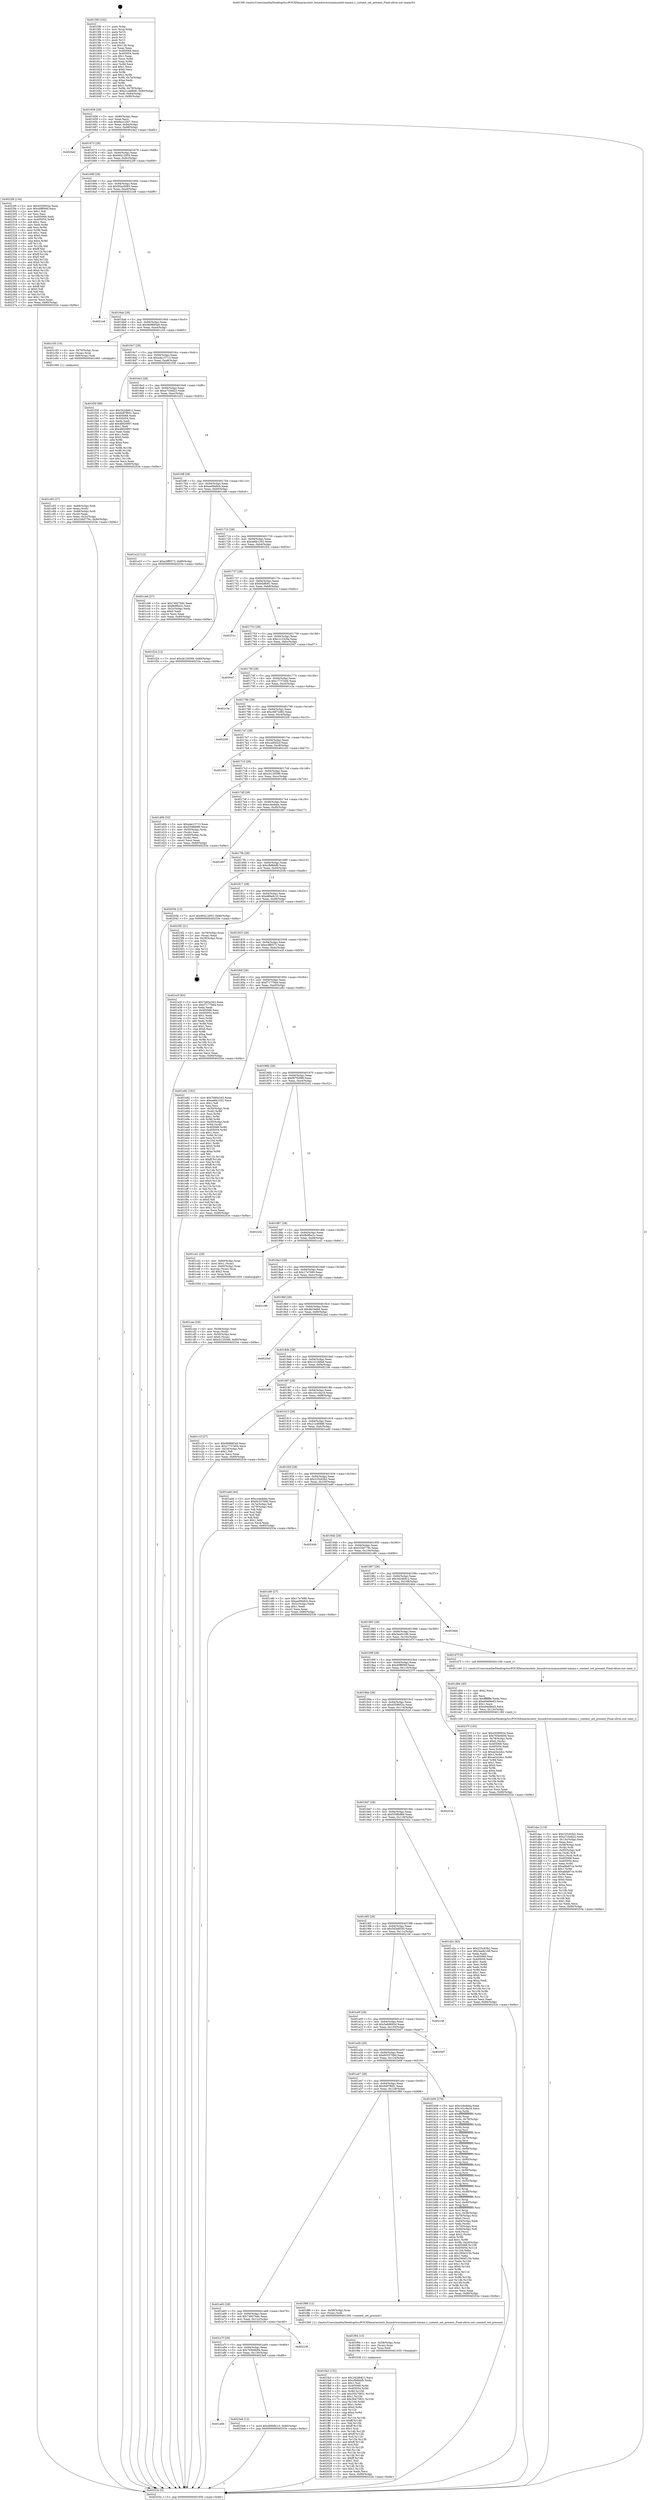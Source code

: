 digraph "0x4015f0" {
  label = "0x4015f0 (/mnt/c/Users/mathe/Desktop/tcc/POCII/binaries/extr_linuxdriversiommuintel-iommu.c_context_set_present_Final-ollvm.out::main(0))"
  labelloc = "t"
  node[shape=record]

  Entry [label="",width=0.3,height=0.3,shape=circle,fillcolor=black,style=filled]
  "0x401656" [label="{
     0x401656 [29]\l
     | [instrs]\l
     &nbsp;&nbsp;0x401656 \<+3\>: mov -0x80(%rbp),%eax\l
     &nbsp;&nbsp;0x401659 \<+2\>: mov %eax,%ecx\l
     &nbsp;&nbsp;0x40165b \<+6\>: sub $0x8ecc3307,%ecx\l
     &nbsp;&nbsp;0x401661 \<+6\>: mov %eax,-0x94(%rbp)\l
     &nbsp;&nbsp;0x401667 \<+6\>: mov %ecx,-0x98(%rbp)\l
     &nbsp;&nbsp;0x40166d \<+6\>: je 00000000004024e2 \<main+0xef2\>\l
  }"]
  "0x4024e2" [label="{
     0x4024e2\l
  }", style=dashed]
  "0x401673" [label="{
     0x401673 [28]\l
     | [instrs]\l
     &nbsp;&nbsp;0x401673 \<+5\>: jmp 0000000000401678 \<main+0x88\>\l
     &nbsp;&nbsp;0x401678 \<+6\>: mov -0x94(%rbp),%eax\l
     &nbsp;&nbsp;0x40167e \<+5\>: sub $0x90412855,%eax\l
     &nbsp;&nbsp;0x401683 \<+6\>: mov %eax,-0x9c(%rbp)\l
     &nbsp;&nbsp;0x401689 \<+6\>: je 00000000004022f9 \<main+0xd09\>\l
  }"]
  Exit [label="",width=0.3,height=0.3,shape=circle,fillcolor=black,style=filled,peripheries=2]
  "0x4022f9" [label="{
     0x4022f9 [134]\l
     | [instrs]\l
     &nbsp;&nbsp;0x4022f9 \<+5\>: mov $0x4559952e,%eax\l
     &nbsp;&nbsp;0x4022fe \<+5\>: mov $0x40ff006f,%ecx\l
     &nbsp;&nbsp;0x402303 \<+2\>: mov $0x1,%dl\l
     &nbsp;&nbsp;0x402305 \<+2\>: xor %esi,%esi\l
     &nbsp;&nbsp;0x402307 \<+7\>: mov 0x405068,%edi\l
     &nbsp;&nbsp;0x40230e \<+8\>: mov 0x405054,%r8d\l
     &nbsp;&nbsp;0x402316 \<+3\>: sub $0x1,%esi\l
     &nbsp;&nbsp;0x402319 \<+3\>: mov %edi,%r9d\l
     &nbsp;&nbsp;0x40231c \<+3\>: add %esi,%r9d\l
     &nbsp;&nbsp;0x40231f \<+4\>: imul %r9d,%edi\l
     &nbsp;&nbsp;0x402323 \<+3\>: and $0x1,%edi\l
     &nbsp;&nbsp;0x402326 \<+3\>: cmp $0x0,%edi\l
     &nbsp;&nbsp;0x402329 \<+4\>: sete %r10b\l
     &nbsp;&nbsp;0x40232d \<+4\>: cmp $0xa,%r8d\l
     &nbsp;&nbsp;0x402331 \<+4\>: setl %r11b\l
     &nbsp;&nbsp;0x402335 \<+3\>: mov %r10b,%bl\l
     &nbsp;&nbsp;0x402338 \<+3\>: xor $0xff,%bl\l
     &nbsp;&nbsp;0x40233b \<+3\>: mov %r11b,%r14b\l
     &nbsp;&nbsp;0x40233e \<+4\>: xor $0xff,%r14b\l
     &nbsp;&nbsp;0x402342 \<+3\>: xor $0x0,%dl\l
     &nbsp;&nbsp;0x402345 \<+3\>: mov %bl,%r15b\l
     &nbsp;&nbsp;0x402348 \<+4\>: and $0x0,%r15b\l
     &nbsp;&nbsp;0x40234c \<+3\>: and %dl,%r10b\l
     &nbsp;&nbsp;0x40234f \<+3\>: mov %r14b,%r12b\l
     &nbsp;&nbsp;0x402352 \<+4\>: and $0x0,%r12b\l
     &nbsp;&nbsp;0x402356 \<+3\>: and %dl,%r11b\l
     &nbsp;&nbsp;0x402359 \<+3\>: or %r10b,%r15b\l
     &nbsp;&nbsp;0x40235c \<+3\>: or %r11b,%r12b\l
     &nbsp;&nbsp;0x40235f \<+3\>: xor %r12b,%r15b\l
     &nbsp;&nbsp;0x402362 \<+3\>: or %r14b,%bl\l
     &nbsp;&nbsp;0x402365 \<+3\>: xor $0xff,%bl\l
     &nbsp;&nbsp;0x402368 \<+3\>: or $0x0,%dl\l
     &nbsp;&nbsp;0x40236b \<+2\>: and %dl,%bl\l
     &nbsp;&nbsp;0x40236d \<+3\>: or %bl,%r15b\l
     &nbsp;&nbsp;0x402370 \<+4\>: test $0x1,%r15b\l
     &nbsp;&nbsp;0x402374 \<+3\>: cmovne %ecx,%eax\l
     &nbsp;&nbsp;0x402377 \<+3\>: mov %eax,-0x80(%rbp)\l
     &nbsp;&nbsp;0x40237a \<+5\>: jmp 000000000040253e \<main+0xf4e\>\l
  }"]
  "0x40168f" [label="{
     0x40168f [28]\l
     | [instrs]\l
     &nbsp;&nbsp;0x40168f \<+5\>: jmp 0000000000401694 \<main+0xa4\>\l
     &nbsp;&nbsp;0x401694 \<+6\>: mov -0x94(%rbp),%eax\l
     &nbsp;&nbsp;0x40169a \<+5\>: sub $0x95ac0693,%eax\l
     &nbsp;&nbsp;0x40169f \<+6\>: mov %eax,-0xa0(%rbp)\l
     &nbsp;&nbsp;0x4016a5 \<+6\>: je 00000000004021e8 \<main+0xbf8\>\l
  }"]
  "0x401a9b" [label="{
     0x401a9b\l
  }", style=dashed]
  "0x4021e8" [label="{
     0x4021e8\l
  }", style=dashed]
  "0x4016ab" [label="{
     0x4016ab [28]\l
     | [instrs]\l
     &nbsp;&nbsp;0x4016ab \<+5\>: jmp 00000000004016b0 \<main+0xc0\>\l
     &nbsp;&nbsp;0x4016b0 \<+6\>: mov -0x94(%rbp),%eax\l
     &nbsp;&nbsp;0x4016b6 \<+5\>: sub $0x9b9885a9,%eax\l
     &nbsp;&nbsp;0x4016bb \<+6\>: mov %eax,-0xa4(%rbp)\l
     &nbsp;&nbsp;0x4016c1 \<+6\>: je 0000000000401c55 \<main+0x665\>\l
  }"]
  "0x4023e6" [label="{
     0x4023e6 [12]\l
     | [instrs]\l
     &nbsp;&nbsp;0x4023e6 \<+7\>: movl $0xd89e8c10,-0x80(%rbp)\l
     &nbsp;&nbsp;0x4023ed \<+5\>: jmp 000000000040253e \<main+0xf4e\>\l
  }"]
  "0x401c55" [label="{
     0x401c55 [16]\l
     | [instrs]\l
     &nbsp;&nbsp;0x401c55 \<+4\>: mov -0x70(%rbp),%rax\l
     &nbsp;&nbsp;0x401c59 \<+3\>: mov (%rax),%rax\l
     &nbsp;&nbsp;0x401c5c \<+4\>: mov 0x8(%rax),%rdi\l
     &nbsp;&nbsp;0x401c60 \<+5\>: call 0000000000401060 \<atoi@plt\>\l
     | [calls]\l
     &nbsp;&nbsp;0x401060 \{1\} (unknown)\l
  }"]
  "0x4016c7" [label="{
     0x4016c7 [28]\l
     | [instrs]\l
     &nbsp;&nbsp;0x4016c7 \<+5\>: jmp 00000000004016cc \<main+0xdc\>\l
     &nbsp;&nbsp;0x4016cc \<+6\>: mov -0x94(%rbp),%eax\l
     &nbsp;&nbsp;0x4016d2 \<+5\>: sub $0xa4e15713,%eax\l
     &nbsp;&nbsp;0x4016d7 \<+6\>: mov %eax,-0xa8(%rbp)\l
     &nbsp;&nbsp;0x4016dd \<+6\>: je 0000000000401f30 \<main+0x940\>\l
  }"]
  "0x401a7f" [label="{
     0x401a7f [28]\l
     | [instrs]\l
     &nbsp;&nbsp;0x401a7f \<+5\>: jmp 0000000000401a84 \<main+0x494\>\l
     &nbsp;&nbsp;0x401a84 \<+6\>: mov -0x94(%rbp),%eax\l
     &nbsp;&nbsp;0x401a8a \<+5\>: sub $0x765b0b94,%eax\l
     &nbsp;&nbsp;0x401a8f \<+6\>: mov %eax,-0x130(%rbp)\l
     &nbsp;&nbsp;0x401a95 \<+6\>: je 00000000004023e6 \<main+0xdf6\>\l
  }"]
  "0x401f30" [label="{
     0x401f30 [88]\l
     | [instrs]\l
     &nbsp;&nbsp;0x401f30 \<+5\>: mov $0x342db812,%eax\l
     &nbsp;&nbsp;0x401f35 \<+5\>: mov $0x6df7f691,%ecx\l
     &nbsp;&nbsp;0x401f3a \<+7\>: mov 0x405068,%edx\l
     &nbsp;&nbsp;0x401f41 \<+7\>: mov 0x405054,%esi\l
     &nbsp;&nbsp;0x401f48 \<+2\>: mov %edx,%edi\l
     &nbsp;&nbsp;0x401f4a \<+6\>: add $0x48f29997,%edi\l
     &nbsp;&nbsp;0x401f50 \<+3\>: sub $0x1,%edi\l
     &nbsp;&nbsp;0x401f53 \<+6\>: sub $0x48f29997,%edi\l
     &nbsp;&nbsp;0x401f59 \<+3\>: imul %edi,%edx\l
     &nbsp;&nbsp;0x401f5c \<+3\>: and $0x1,%edx\l
     &nbsp;&nbsp;0x401f5f \<+3\>: cmp $0x0,%edx\l
     &nbsp;&nbsp;0x401f62 \<+4\>: sete %r8b\l
     &nbsp;&nbsp;0x401f66 \<+3\>: cmp $0xa,%esi\l
     &nbsp;&nbsp;0x401f69 \<+4\>: setl %r9b\l
     &nbsp;&nbsp;0x401f6d \<+3\>: mov %r8b,%r10b\l
     &nbsp;&nbsp;0x401f70 \<+3\>: and %r9b,%r10b\l
     &nbsp;&nbsp;0x401f73 \<+3\>: xor %r9b,%r8b\l
     &nbsp;&nbsp;0x401f76 \<+3\>: or %r8b,%r10b\l
     &nbsp;&nbsp;0x401f79 \<+4\>: test $0x1,%r10b\l
     &nbsp;&nbsp;0x401f7d \<+3\>: cmovne %ecx,%eax\l
     &nbsp;&nbsp;0x401f80 \<+3\>: mov %eax,-0x80(%rbp)\l
     &nbsp;&nbsp;0x401f83 \<+5\>: jmp 000000000040253e \<main+0xf4e\>\l
  }"]
  "0x4016e3" [label="{
     0x4016e3 [28]\l
     | [instrs]\l
     &nbsp;&nbsp;0x4016e3 \<+5\>: jmp 00000000004016e8 \<main+0xf8\>\l
     &nbsp;&nbsp;0x4016e8 \<+6\>: mov -0x94(%rbp),%eax\l
     &nbsp;&nbsp;0x4016ee \<+5\>: sub $0xa7c5e822,%eax\l
     &nbsp;&nbsp;0x4016f3 \<+6\>: mov %eax,-0xac(%rbp)\l
     &nbsp;&nbsp;0x4016f9 \<+6\>: je 0000000000401e23 \<main+0x833\>\l
  }"]
  "0x402236" [label="{
     0x402236\l
  }", style=dashed]
  "0x401e23" [label="{
     0x401e23 [12]\l
     | [instrs]\l
     &nbsp;&nbsp;0x401e23 \<+7\>: movl $0xe3ff0573,-0x80(%rbp)\l
     &nbsp;&nbsp;0x401e2a \<+5\>: jmp 000000000040253e \<main+0xf4e\>\l
  }"]
  "0x4016ff" [label="{
     0x4016ff [28]\l
     | [instrs]\l
     &nbsp;&nbsp;0x4016ff \<+5\>: jmp 0000000000401704 \<main+0x114\>\l
     &nbsp;&nbsp;0x401704 \<+6\>: mov -0x94(%rbp),%eax\l
     &nbsp;&nbsp;0x40170a \<+5\>: sub $0xae09e8cb,%eax\l
     &nbsp;&nbsp;0x40170f \<+6\>: mov %eax,-0xb0(%rbp)\l
     &nbsp;&nbsp;0x401715 \<+6\>: je 0000000000401cb6 \<main+0x6c6\>\l
  }"]
  "0x401fa3" [label="{
     0x401fa3 [152]\l
     | [instrs]\l
     &nbsp;&nbsp;0x401fa3 \<+5\>: mov $0x342db812,%ecx\l
     &nbsp;&nbsp;0x401fa8 \<+5\>: mov $0xcfb8bbfb,%edx\l
     &nbsp;&nbsp;0x401fad \<+3\>: mov $0x1,%sil\l
     &nbsp;&nbsp;0x401fb0 \<+8\>: mov 0x405068,%r8d\l
     &nbsp;&nbsp;0x401fb8 \<+8\>: mov 0x405054,%r9d\l
     &nbsp;&nbsp;0x401fc0 \<+3\>: mov %r8d,%r10d\l
     &nbsp;&nbsp;0x401fc3 \<+7\>: add $0x39475831,%r10d\l
     &nbsp;&nbsp;0x401fca \<+4\>: sub $0x1,%r10d\l
     &nbsp;&nbsp;0x401fce \<+7\>: sub $0x39475831,%r10d\l
     &nbsp;&nbsp;0x401fd5 \<+4\>: imul %r10d,%r8d\l
     &nbsp;&nbsp;0x401fd9 \<+4\>: and $0x1,%r8d\l
     &nbsp;&nbsp;0x401fdd \<+4\>: cmp $0x0,%r8d\l
     &nbsp;&nbsp;0x401fe1 \<+4\>: sete %r11b\l
     &nbsp;&nbsp;0x401fe5 \<+4\>: cmp $0xa,%r9d\l
     &nbsp;&nbsp;0x401fe9 \<+3\>: setl %bl\l
     &nbsp;&nbsp;0x401fec \<+3\>: mov %r11b,%r14b\l
     &nbsp;&nbsp;0x401fef \<+4\>: xor $0xff,%r14b\l
     &nbsp;&nbsp;0x401ff3 \<+3\>: mov %bl,%r15b\l
     &nbsp;&nbsp;0x401ff6 \<+4\>: xor $0xff,%r15b\l
     &nbsp;&nbsp;0x401ffa \<+4\>: xor $0x1,%sil\l
     &nbsp;&nbsp;0x401ffe \<+3\>: mov %r14b,%r12b\l
     &nbsp;&nbsp;0x402001 \<+4\>: and $0xff,%r12b\l
     &nbsp;&nbsp;0x402005 \<+3\>: and %sil,%r11b\l
     &nbsp;&nbsp;0x402008 \<+3\>: mov %r15b,%r13b\l
     &nbsp;&nbsp;0x40200b \<+4\>: and $0xff,%r13b\l
     &nbsp;&nbsp;0x40200f \<+3\>: and %sil,%bl\l
     &nbsp;&nbsp;0x402012 \<+3\>: or %r11b,%r12b\l
     &nbsp;&nbsp;0x402015 \<+3\>: or %bl,%r13b\l
     &nbsp;&nbsp;0x402018 \<+3\>: xor %r13b,%r12b\l
     &nbsp;&nbsp;0x40201b \<+3\>: or %r15b,%r14b\l
     &nbsp;&nbsp;0x40201e \<+4\>: xor $0xff,%r14b\l
     &nbsp;&nbsp;0x402022 \<+4\>: or $0x1,%sil\l
     &nbsp;&nbsp;0x402026 \<+3\>: and %sil,%r14b\l
     &nbsp;&nbsp;0x402029 \<+3\>: or %r14b,%r12b\l
     &nbsp;&nbsp;0x40202c \<+4\>: test $0x1,%r12b\l
     &nbsp;&nbsp;0x402030 \<+3\>: cmovne %edx,%ecx\l
     &nbsp;&nbsp;0x402033 \<+3\>: mov %ecx,-0x80(%rbp)\l
     &nbsp;&nbsp;0x402036 \<+5\>: jmp 000000000040253e \<main+0xf4e\>\l
  }"]
  "0x401cb6" [label="{
     0x401cb6 [27]\l
     | [instrs]\l
     &nbsp;&nbsp;0x401cb6 \<+5\>: mov $0x749276dc,%eax\l
     &nbsp;&nbsp;0x401cbb \<+5\>: mov $0xfb0fbe2c,%ecx\l
     &nbsp;&nbsp;0x401cc0 \<+3\>: mov -0x2c(%rbp),%edx\l
     &nbsp;&nbsp;0x401cc3 \<+3\>: cmp $0x0,%edx\l
     &nbsp;&nbsp;0x401cc6 \<+3\>: cmove %ecx,%eax\l
     &nbsp;&nbsp;0x401cc9 \<+3\>: mov %eax,-0x80(%rbp)\l
     &nbsp;&nbsp;0x401ccc \<+5\>: jmp 000000000040253e \<main+0xf4e\>\l
  }"]
  "0x40171b" [label="{
     0x40171b [28]\l
     | [instrs]\l
     &nbsp;&nbsp;0x40171b \<+5\>: jmp 0000000000401720 \<main+0x130\>\l
     &nbsp;&nbsp;0x401720 \<+6\>: mov -0x94(%rbp),%eax\l
     &nbsp;&nbsp;0x401726 \<+5\>: sub $0xae6b1202,%eax\l
     &nbsp;&nbsp;0x40172b \<+6\>: mov %eax,-0xb4(%rbp)\l
     &nbsp;&nbsp;0x401731 \<+6\>: je 0000000000401f24 \<main+0x934\>\l
  }"]
  "0x401f94" [label="{
     0x401f94 [15]\l
     | [instrs]\l
     &nbsp;&nbsp;0x401f94 \<+4\>: mov -0x58(%rbp),%rax\l
     &nbsp;&nbsp;0x401f98 \<+3\>: mov (%rax),%rax\l
     &nbsp;&nbsp;0x401f9b \<+3\>: mov %rax,%rdi\l
     &nbsp;&nbsp;0x401f9e \<+5\>: call 0000000000401030 \<free@plt\>\l
     | [calls]\l
     &nbsp;&nbsp;0x401030 \{1\} (unknown)\l
  }"]
  "0x401f24" [label="{
     0x401f24 [12]\l
     | [instrs]\l
     &nbsp;&nbsp;0x401f24 \<+7\>: movl $0xcb120599,-0x80(%rbp)\l
     &nbsp;&nbsp;0x401f2b \<+5\>: jmp 000000000040253e \<main+0xf4e\>\l
  }"]
  "0x401737" [label="{
     0x401737 [28]\l
     | [instrs]\l
     &nbsp;&nbsp;0x401737 \<+5\>: jmp 000000000040173c \<main+0x14c\>\l
     &nbsp;&nbsp;0x40173c \<+6\>: mov -0x94(%rbp),%eax\l
     &nbsp;&nbsp;0x401742 \<+5\>: sub $0xbcbffc91,%eax\l
     &nbsp;&nbsp;0x401747 \<+6\>: mov %eax,-0xb8(%rbp)\l
     &nbsp;&nbsp;0x40174d \<+6\>: je 000000000040251c \<main+0xf2c\>\l
  }"]
  "0x401a63" [label="{
     0x401a63 [28]\l
     | [instrs]\l
     &nbsp;&nbsp;0x401a63 \<+5\>: jmp 0000000000401a68 \<main+0x478\>\l
     &nbsp;&nbsp;0x401a68 \<+6\>: mov -0x94(%rbp),%eax\l
     &nbsp;&nbsp;0x401a6e \<+5\>: sub $0x749276dc,%eax\l
     &nbsp;&nbsp;0x401a73 \<+6\>: mov %eax,-0x12c(%rbp)\l
     &nbsp;&nbsp;0x401a79 \<+6\>: je 0000000000402236 \<main+0xc46\>\l
  }"]
  "0x40251c" [label="{
     0x40251c\l
  }", style=dashed]
  "0x401753" [label="{
     0x401753 [28]\l
     | [instrs]\l
     &nbsp;&nbsp;0x401753 \<+5\>: jmp 0000000000401758 \<main+0x168\>\l
     &nbsp;&nbsp;0x401758 \<+6\>: mov -0x94(%rbp),%eax\l
     &nbsp;&nbsp;0x40175e \<+5\>: sub $0xc1c33c9a,%eax\l
     &nbsp;&nbsp;0x401763 \<+6\>: mov %eax,-0xbc(%rbp)\l
     &nbsp;&nbsp;0x401769 \<+6\>: je 0000000000402047 \<main+0xa57\>\l
  }"]
  "0x401f88" [label="{
     0x401f88 [12]\l
     | [instrs]\l
     &nbsp;&nbsp;0x401f88 \<+4\>: mov -0x58(%rbp),%rax\l
     &nbsp;&nbsp;0x401f8c \<+3\>: mov (%rax),%rdi\l
     &nbsp;&nbsp;0x401f8f \<+5\>: call 0000000000401590 \<context_set_present\>\l
     | [calls]\l
     &nbsp;&nbsp;0x401590 \{1\} (/mnt/c/Users/mathe/Desktop/tcc/POCII/binaries/extr_linuxdriversiommuintel-iommu.c_context_set_present_Final-ollvm.out::context_set_present)\l
  }"]
  "0x402047" [label="{
     0x402047\l
  }", style=dashed]
  "0x40176f" [label="{
     0x40176f [28]\l
     | [instrs]\l
     &nbsp;&nbsp;0x40176f \<+5\>: jmp 0000000000401774 \<main+0x184\>\l
     &nbsp;&nbsp;0x401774 \<+6\>: mov -0x94(%rbp),%eax\l
     &nbsp;&nbsp;0x40177a \<+5\>: sub $0xc7737e04,%eax\l
     &nbsp;&nbsp;0x40177f \<+6\>: mov %eax,-0xc0(%rbp)\l
     &nbsp;&nbsp;0x401785 \<+6\>: je 0000000000401c3a \<main+0x64a\>\l
  }"]
  "0x401dac" [label="{
     0x401dac [119]\l
     | [instrs]\l
     &nbsp;&nbsp;0x401dac \<+5\>: mov $0x225c63b2,%ecx\l
     &nbsp;&nbsp;0x401db1 \<+5\>: mov $0xa7c5e822,%edx\l
     &nbsp;&nbsp;0x401db6 \<+6\>: mov -0x13c(%rbp),%esi\l
     &nbsp;&nbsp;0x401dbc \<+3\>: imul %eax,%esi\l
     &nbsp;&nbsp;0x401dbf \<+4\>: mov -0x58(%rbp),%rdi\l
     &nbsp;&nbsp;0x401dc3 \<+3\>: mov (%rdi),%rdi\l
     &nbsp;&nbsp;0x401dc6 \<+4\>: mov -0x50(%rbp),%r8\l
     &nbsp;&nbsp;0x401dca \<+3\>: movslq (%r8),%r8\l
     &nbsp;&nbsp;0x401dcd \<+4\>: mov %esi,(%rdi,%r8,4)\l
     &nbsp;&nbsp;0x401dd1 \<+7\>: mov 0x405068,%eax\l
     &nbsp;&nbsp;0x401dd8 \<+7\>: mov 0x405054,%esi\l
     &nbsp;&nbsp;0x401ddf \<+3\>: mov %eax,%r9d\l
     &nbsp;&nbsp;0x401de2 \<+7\>: sub $0xafda87ce,%r9d\l
     &nbsp;&nbsp;0x401de9 \<+4\>: sub $0x1,%r9d\l
     &nbsp;&nbsp;0x401ded \<+7\>: add $0xafda87ce,%r9d\l
     &nbsp;&nbsp;0x401df4 \<+4\>: imul %r9d,%eax\l
     &nbsp;&nbsp;0x401df8 \<+3\>: and $0x1,%eax\l
     &nbsp;&nbsp;0x401dfb \<+3\>: cmp $0x0,%eax\l
     &nbsp;&nbsp;0x401dfe \<+4\>: sete %r10b\l
     &nbsp;&nbsp;0x401e02 \<+3\>: cmp $0xa,%esi\l
     &nbsp;&nbsp;0x401e05 \<+4\>: setl %r11b\l
     &nbsp;&nbsp;0x401e09 \<+3\>: mov %r10b,%bl\l
     &nbsp;&nbsp;0x401e0c \<+3\>: and %r11b,%bl\l
     &nbsp;&nbsp;0x401e0f \<+3\>: xor %r11b,%r10b\l
     &nbsp;&nbsp;0x401e12 \<+3\>: or %r10b,%bl\l
     &nbsp;&nbsp;0x401e15 \<+3\>: test $0x1,%bl\l
     &nbsp;&nbsp;0x401e18 \<+3\>: cmovne %edx,%ecx\l
     &nbsp;&nbsp;0x401e1b \<+3\>: mov %ecx,-0x80(%rbp)\l
     &nbsp;&nbsp;0x401e1e \<+5\>: jmp 000000000040253e \<main+0xf4e\>\l
  }"]
  "0x401c3a" [label="{
     0x401c3a\l
  }", style=dashed]
  "0x40178b" [label="{
     0x40178b [28]\l
     | [instrs]\l
     &nbsp;&nbsp;0x40178b \<+5\>: jmp 0000000000401790 \<main+0x1a0\>\l
     &nbsp;&nbsp;0x401790 \<+6\>: mov -0x94(%rbp),%eax\l
     &nbsp;&nbsp;0x401796 \<+5\>: sub $0xc9872d82,%eax\l
     &nbsp;&nbsp;0x40179b \<+6\>: mov %eax,-0xc4(%rbp)\l
     &nbsp;&nbsp;0x4017a1 \<+6\>: je 000000000040220f \<main+0xc1f\>\l
  }"]
  "0x401d84" [label="{
     0x401d84 [40]\l
     | [instrs]\l
     &nbsp;&nbsp;0x401d84 \<+5\>: mov $0x2,%ecx\l
     &nbsp;&nbsp;0x401d89 \<+1\>: cltd\l
     &nbsp;&nbsp;0x401d8a \<+2\>: idiv %ecx\l
     &nbsp;&nbsp;0x401d8c \<+6\>: imul $0xfffffffe,%edx,%ecx\l
     &nbsp;&nbsp;0x401d92 \<+6\>: sub $0xa94d9ed3,%ecx\l
     &nbsp;&nbsp;0x401d98 \<+3\>: add $0x1,%ecx\l
     &nbsp;&nbsp;0x401d9b \<+6\>: add $0xa94d9ed3,%ecx\l
     &nbsp;&nbsp;0x401da1 \<+6\>: mov %ecx,-0x13c(%rbp)\l
     &nbsp;&nbsp;0x401da7 \<+5\>: call 0000000000401160 \<next_i\>\l
     | [calls]\l
     &nbsp;&nbsp;0x401160 \{1\} (/mnt/c/Users/mathe/Desktop/tcc/POCII/binaries/extr_linuxdriversiommuintel-iommu.c_context_set_present_Final-ollvm.out::next_i)\l
  }"]
  "0x40220f" [label="{
     0x40220f\l
  }", style=dashed]
  "0x4017a7" [label="{
     0x4017a7 [28]\l
     | [instrs]\l
     &nbsp;&nbsp;0x4017a7 \<+5\>: jmp 00000000004017ac \<main+0x1bc\>\l
     &nbsp;&nbsp;0x4017ac \<+6\>: mov -0x94(%rbp),%eax\l
     &nbsp;&nbsp;0x4017b2 \<+5\>: sub $0xca85f2cf,%eax\l
     &nbsp;&nbsp;0x4017b7 \<+6\>: mov %eax,-0xc8(%rbp)\l
     &nbsp;&nbsp;0x4017bd \<+6\>: je 0000000000402163 \<main+0xb73\>\l
  }"]
  "0x401cee" [label="{
     0x401cee [29]\l
     | [instrs]\l
     &nbsp;&nbsp;0x401cee \<+4\>: mov -0x58(%rbp),%rdi\l
     &nbsp;&nbsp;0x401cf2 \<+3\>: mov %rax,(%rdi)\l
     &nbsp;&nbsp;0x401cf5 \<+4\>: mov -0x50(%rbp),%rax\l
     &nbsp;&nbsp;0x401cf9 \<+6\>: movl $0x0,(%rax)\l
     &nbsp;&nbsp;0x401cff \<+7\>: movl $0xcb120599,-0x80(%rbp)\l
     &nbsp;&nbsp;0x401d06 \<+5\>: jmp 000000000040253e \<main+0xf4e\>\l
  }"]
  "0x402163" [label="{
     0x402163\l
  }", style=dashed]
  "0x4017c3" [label="{
     0x4017c3 [28]\l
     | [instrs]\l
     &nbsp;&nbsp;0x4017c3 \<+5\>: jmp 00000000004017c8 \<main+0x1d8\>\l
     &nbsp;&nbsp;0x4017c8 \<+6\>: mov -0x94(%rbp),%eax\l
     &nbsp;&nbsp;0x4017ce \<+5\>: sub $0xcb120599,%eax\l
     &nbsp;&nbsp;0x4017d3 \<+6\>: mov %eax,-0xcc(%rbp)\l
     &nbsp;&nbsp;0x4017d9 \<+6\>: je 0000000000401d0b \<main+0x71b\>\l
  }"]
  "0x401c65" [label="{
     0x401c65 [27]\l
     | [instrs]\l
     &nbsp;&nbsp;0x401c65 \<+4\>: mov -0x68(%rbp),%rdi\l
     &nbsp;&nbsp;0x401c69 \<+2\>: mov %eax,(%rdi)\l
     &nbsp;&nbsp;0x401c6b \<+4\>: mov -0x68(%rbp),%rdi\l
     &nbsp;&nbsp;0x401c6f \<+2\>: mov (%rdi),%eax\l
     &nbsp;&nbsp;0x401c71 \<+3\>: mov %eax,-0x2c(%rbp)\l
     &nbsp;&nbsp;0x401c74 \<+7\>: movl $0x334d779c,-0x80(%rbp)\l
     &nbsp;&nbsp;0x401c7b \<+5\>: jmp 000000000040253e \<main+0xf4e\>\l
  }"]
  "0x401d0b" [label="{
     0x401d0b [33]\l
     | [instrs]\l
     &nbsp;&nbsp;0x401d0b \<+5\>: mov $0xa4e15713,%eax\l
     &nbsp;&nbsp;0x401d10 \<+5\>: mov $0x559fb889,%ecx\l
     &nbsp;&nbsp;0x401d15 \<+4\>: mov -0x50(%rbp),%rdx\l
     &nbsp;&nbsp;0x401d19 \<+2\>: mov (%rdx),%esi\l
     &nbsp;&nbsp;0x401d1b \<+4\>: mov -0x60(%rbp),%rdx\l
     &nbsp;&nbsp;0x401d1f \<+2\>: cmp (%rdx),%esi\l
     &nbsp;&nbsp;0x401d21 \<+3\>: cmovl %ecx,%eax\l
     &nbsp;&nbsp;0x401d24 \<+3\>: mov %eax,-0x80(%rbp)\l
     &nbsp;&nbsp;0x401d27 \<+5\>: jmp 000000000040253e \<main+0xf4e\>\l
  }"]
  "0x4017df" [label="{
     0x4017df [28]\l
     | [instrs]\l
     &nbsp;&nbsp;0x4017df \<+5\>: jmp 00000000004017e4 \<main+0x1f4\>\l
     &nbsp;&nbsp;0x4017e4 \<+6\>: mov -0x94(%rbp),%eax\l
     &nbsp;&nbsp;0x4017ea \<+5\>: sub $0xcc4edeba,%eax\l
     &nbsp;&nbsp;0x4017ef \<+6\>: mov %eax,-0xd0(%rbp)\l
     &nbsp;&nbsp;0x4017f5 \<+6\>: je 0000000000402407 \<main+0xe17\>\l
  }"]
  "0x401a47" [label="{
     0x401a47 [28]\l
     | [instrs]\l
     &nbsp;&nbsp;0x401a47 \<+5\>: jmp 0000000000401a4c \<main+0x45c\>\l
     &nbsp;&nbsp;0x401a4c \<+6\>: mov -0x94(%rbp),%eax\l
     &nbsp;&nbsp;0x401a52 \<+5\>: sub $0x6df7f691,%eax\l
     &nbsp;&nbsp;0x401a57 \<+6\>: mov %eax,-0x128(%rbp)\l
     &nbsp;&nbsp;0x401a5d \<+6\>: je 0000000000401f88 \<main+0x998\>\l
  }"]
  "0x402407" [label="{
     0x402407\l
  }", style=dashed]
  "0x4017fb" [label="{
     0x4017fb [28]\l
     | [instrs]\l
     &nbsp;&nbsp;0x4017fb \<+5\>: jmp 0000000000401800 \<main+0x210\>\l
     &nbsp;&nbsp;0x401800 \<+6\>: mov -0x94(%rbp),%eax\l
     &nbsp;&nbsp;0x401806 \<+5\>: sub $0xcfb8bbfb,%eax\l
     &nbsp;&nbsp;0x40180b \<+6\>: mov %eax,-0xd4(%rbp)\l
     &nbsp;&nbsp;0x401811 \<+6\>: je 000000000040203b \<main+0xa4b\>\l
  }"]
  "0x401b09" [label="{
     0x401b09 [278]\l
     | [instrs]\l
     &nbsp;&nbsp;0x401b09 \<+5\>: mov $0xcc4edeba,%eax\l
     &nbsp;&nbsp;0x401b0e \<+5\>: mov $0x161c9a18,%ecx\l
     &nbsp;&nbsp;0x401b13 \<+3\>: mov %rsp,%rdx\l
     &nbsp;&nbsp;0x401b16 \<+4\>: add $0xfffffffffffffff0,%rdx\l
     &nbsp;&nbsp;0x401b1a \<+3\>: mov %rdx,%rsp\l
     &nbsp;&nbsp;0x401b1d \<+4\>: mov %rdx,-0x78(%rbp)\l
     &nbsp;&nbsp;0x401b21 \<+3\>: mov %rsp,%rdx\l
     &nbsp;&nbsp;0x401b24 \<+4\>: add $0xfffffffffffffff0,%rdx\l
     &nbsp;&nbsp;0x401b28 \<+3\>: mov %rdx,%rsp\l
     &nbsp;&nbsp;0x401b2b \<+3\>: mov %rsp,%rsi\l
     &nbsp;&nbsp;0x401b2e \<+4\>: add $0xfffffffffffffff0,%rsi\l
     &nbsp;&nbsp;0x401b32 \<+3\>: mov %rsi,%rsp\l
     &nbsp;&nbsp;0x401b35 \<+4\>: mov %rsi,-0x70(%rbp)\l
     &nbsp;&nbsp;0x401b39 \<+3\>: mov %rsp,%rsi\l
     &nbsp;&nbsp;0x401b3c \<+4\>: add $0xfffffffffffffff0,%rsi\l
     &nbsp;&nbsp;0x401b40 \<+3\>: mov %rsi,%rsp\l
     &nbsp;&nbsp;0x401b43 \<+4\>: mov %rsi,-0x68(%rbp)\l
     &nbsp;&nbsp;0x401b47 \<+3\>: mov %rsp,%rsi\l
     &nbsp;&nbsp;0x401b4a \<+4\>: add $0xfffffffffffffff0,%rsi\l
     &nbsp;&nbsp;0x401b4e \<+3\>: mov %rsi,%rsp\l
     &nbsp;&nbsp;0x401b51 \<+4\>: mov %rsi,-0x60(%rbp)\l
     &nbsp;&nbsp;0x401b55 \<+3\>: mov %rsp,%rsi\l
     &nbsp;&nbsp;0x401b58 \<+4\>: add $0xfffffffffffffff0,%rsi\l
     &nbsp;&nbsp;0x401b5c \<+3\>: mov %rsi,%rsp\l
     &nbsp;&nbsp;0x401b5f \<+4\>: mov %rsi,-0x58(%rbp)\l
     &nbsp;&nbsp;0x401b63 \<+3\>: mov %rsp,%rsi\l
     &nbsp;&nbsp;0x401b66 \<+4\>: add $0xfffffffffffffff0,%rsi\l
     &nbsp;&nbsp;0x401b6a \<+3\>: mov %rsi,%rsp\l
     &nbsp;&nbsp;0x401b6d \<+4\>: mov %rsi,-0x50(%rbp)\l
     &nbsp;&nbsp;0x401b71 \<+3\>: mov %rsp,%rsi\l
     &nbsp;&nbsp;0x401b74 \<+4\>: add $0xfffffffffffffff0,%rsi\l
     &nbsp;&nbsp;0x401b78 \<+3\>: mov %rsi,%rsp\l
     &nbsp;&nbsp;0x401b7b \<+4\>: mov %rsi,-0x48(%rbp)\l
     &nbsp;&nbsp;0x401b7f \<+3\>: mov %rsp,%rsi\l
     &nbsp;&nbsp;0x401b82 \<+4\>: add $0xfffffffffffffff0,%rsi\l
     &nbsp;&nbsp;0x401b86 \<+3\>: mov %rsi,%rsp\l
     &nbsp;&nbsp;0x401b89 \<+4\>: mov %rsi,-0x40(%rbp)\l
     &nbsp;&nbsp;0x401b8d \<+3\>: mov %rsp,%rsi\l
     &nbsp;&nbsp;0x401b90 \<+4\>: add $0xfffffffffffffff0,%rsi\l
     &nbsp;&nbsp;0x401b94 \<+3\>: mov %rsi,%rsp\l
     &nbsp;&nbsp;0x401b97 \<+4\>: mov %rsi,-0x38(%rbp)\l
     &nbsp;&nbsp;0x401b9b \<+4\>: mov -0x78(%rbp),%rsi\l
     &nbsp;&nbsp;0x401b9f \<+6\>: movl $0x0,(%rsi)\l
     &nbsp;&nbsp;0x401ba5 \<+6\>: mov -0x84(%rbp),%edi\l
     &nbsp;&nbsp;0x401bab \<+2\>: mov %edi,(%rdx)\l
     &nbsp;&nbsp;0x401bad \<+4\>: mov -0x70(%rbp),%rsi\l
     &nbsp;&nbsp;0x401bb1 \<+7\>: mov -0x90(%rbp),%r8\l
     &nbsp;&nbsp;0x401bb8 \<+3\>: mov %r8,(%rsi)\l
     &nbsp;&nbsp;0x401bbb \<+3\>: cmpl $0x2,(%rdx)\l
     &nbsp;&nbsp;0x401bbe \<+4\>: setne %r9b\l
     &nbsp;&nbsp;0x401bc2 \<+4\>: and $0x1,%r9b\l
     &nbsp;&nbsp;0x401bc6 \<+4\>: mov %r9b,-0x2d(%rbp)\l
     &nbsp;&nbsp;0x401bca \<+8\>: mov 0x405068,%r10d\l
     &nbsp;&nbsp;0x401bd2 \<+8\>: mov 0x405054,%r11d\l
     &nbsp;&nbsp;0x401bda \<+3\>: mov %r10d,%ebx\l
     &nbsp;&nbsp;0x401bdd \<+6\>: sub $0x290e515b,%ebx\l
     &nbsp;&nbsp;0x401be3 \<+3\>: sub $0x1,%ebx\l
     &nbsp;&nbsp;0x401be6 \<+6\>: add $0x290e515b,%ebx\l
     &nbsp;&nbsp;0x401bec \<+4\>: imul %ebx,%r10d\l
     &nbsp;&nbsp;0x401bf0 \<+4\>: and $0x1,%r10d\l
     &nbsp;&nbsp;0x401bf4 \<+4\>: cmp $0x0,%r10d\l
     &nbsp;&nbsp;0x401bf8 \<+4\>: sete %r9b\l
     &nbsp;&nbsp;0x401bfc \<+4\>: cmp $0xa,%r11d\l
     &nbsp;&nbsp;0x401c00 \<+4\>: setl %r14b\l
     &nbsp;&nbsp;0x401c04 \<+3\>: mov %r9b,%r15b\l
     &nbsp;&nbsp;0x401c07 \<+3\>: and %r14b,%r15b\l
     &nbsp;&nbsp;0x401c0a \<+3\>: xor %r14b,%r9b\l
     &nbsp;&nbsp;0x401c0d \<+3\>: or %r9b,%r15b\l
     &nbsp;&nbsp;0x401c10 \<+4\>: test $0x1,%r15b\l
     &nbsp;&nbsp;0x401c14 \<+3\>: cmovne %ecx,%eax\l
     &nbsp;&nbsp;0x401c17 \<+3\>: mov %eax,-0x80(%rbp)\l
     &nbsp;&nbsp;0x401c1a \<+5\>: jmp 000000000040253e \<main+0xf4e\>\l
  }"]
  "0x40203b" [label="{
     0x40203b [12]\l
     | [instrs]\l
     &nbsp;&nbsp;0x40203b \<+7\>: movl $0x90412855,-0x80(%rbp)\l
     &nbsp;&nbsp;0x402042 \<+5\>: jmp 000000000040253e \<main+0xf4e\>\l
  }"]
  "0x401817" [label="{
     0x401817 [28]\l
     | [instrs]\l
     &nbsp;&nbsp;0x401817 \<+5\>: jmp 000000000040181c \<main+0x22c\>\l
     &nbsp;&nbsp;0x40181c \<+6\>: mov -0x94(%rbp),%eax\l
     &nbsp;&nbsp;0x401822 \<+5\>: sub $0xd89e8c10,%eax\l
     &nbsp;&nbsp;0x401827 \<+6\>: mov %eax,-0xd8(%rbp)\l
     &nbsp;&nbsp;0x40182d \<+6\>: je 00000000004023f2 \<main+0xe02\>\l
  }"]
  "0x401a2b" [label="{
     0x401a2b [28]\l
     | [instrs]\l
     &nbsp;&nbsp;0x401a2b \<+5\>: jmp 0000000000401a30 \<main+0x440\>\l
     &nbsp;&nbsp;0x401a30 \<+6\>: mov -0x94(%rbp),%eax\l
     &nbsp;&nbsp;0x401a36 \<+5\>: sub $0x6033769d,%eax\l
     &nbsp;&nbsp;0x401a3b \<+6\>: mov %eax,-0x124(%rbp)\l
     &nbsp;&nbsp;0x401a41 \<+6\>: je 0000000000401b09 \<main+0x519\>\l
  }"]
  "0x4023f2" [label="{
     0x4023f2 [21]\l
     | [instrs]\l
     &nbsp;&nbsp;0x4023f2 \<+4\>: mov -0x78(%rbp),%rax\l
     &nbsp;&nbsp;0x4023f6 \<+2\>: mov (%rax),%eax\l
     &nbsp;&nbsp;0x4023f8 \<+4\>: lea -0x28(%rbp),%rsp\l
     &nbsp;&nbsp;0x4023fc \<+1\>: pop %rbx\l
     &nbsp;&nbsp;0x4023fd \<+2\>: pop %r12\l
     &nbsp;&nbsp;0x4023ff \<+2\>: pop %r13\l
     &nbsp;&nbsp;0x402401 \<+2\>: pop %r14\l
     &nbsp;&nbsp;0x402403 \<+2\>: pop %r15\l
     &nbsp;&nbsp;0x402405 \<+1\>: pop %rbp\l
     &nbsp;&nbsp;0x402406 \<+1\>: ret\l
  }"]
  "0x401833" [label="{
     0x401833 [28]\l
     | [instrs]\l
     &nbsp;&nbsp;0x401833 \<+5\>: jmp 0000000000401838 \<main+0x248\>\l
     &nbsp;&nbsp;0x401838 \<+6\>: mov -0x94(%rbp),%eax\l
     &nbsp;&nbsp;0x40183e \<+5\>: sub $0xe3ff0573,%eax\l
     &nbsp;&nbsp;0x401843 \<+6\>: mov %eax,-0xdc(%rbp)\l
     &nbsp;&nbsp;0x401849 \<+6\>: je 0000000000401e2f \<main+0x83f\>\l
  }"]
  "0x4020d7" [label="{
     0x4020d7\l
  }", style=dashed]
  "0x401e2f" [label="{
     0x401e2f [83]\l
     | [instrs]\l
     &nbsp;&nbsp;0x401e2f \<+5\>: mov $0x7b85e343,%eax\l
     &nbsp;&nbsp;0x401e34 \<+5\>: mov $0xf71779d4,%ecx\l
     &nbsp;&nbsp;0x401e39 \<+2\>: xor %edx,%edx\l
     &nbsp;&nbsp;0x401e3b \<+7\>: mov 0x405068,%esi\l
     &nbsp;&nbsp;0x401e42 \<+7\>: mov 0x405054,%edi\l
     &nbsp;&nbsp;0x401e49 \<+3\>: sub $0x1,%edx\l
     &nbsp;&nbsp;0x401e4c \<+3\>: mov %esi,%r8d\l
     &nbsp;&nbsp;0x401e4f \<+3\>: add %edx,%r8d\l
     &nbsp;&nbsp;0x401e52 \<+4\>: imul %r8d,%esi\l
     &nbsp;&nbsp;0x401e56 \<+3\>: and $0x1,%esi\l
     &nbsp;&nbsp;0x401e59 \<+3\>: cmp $0x0,%esi\l
     &nbsp;&nbsp;0x401e5c \<+4\>: sete %r9b\l
     &nbsp;&nbsp;0x401e60 \<+3\>: cmp $0xa,%edi\l
     &nbsp;&nbsp;0x401e63 \<+4\>: setl %r10b\l
     &nbsp;&nbsp;0x401e67 \<+3\>: mov %r9b,%r11b\l
     &nbsp;&nbsp;0x401e6a \<+3\>: and %r10b,%r11b\l
     &nbsp;&nbsp;0x401e6d \<+3\>: xor %r10b,%r9b\l
     &nbsp;&nbsp;0x401e70 \<+3\>: or %r9b,%r11b\l
     &nbsp;&nbsp;0x401e73 \<+4\>: test $0x1,%r11b\l
     &nbsp;&nbsp;0x401e77 \<+3\>: cmovne %ecx,%eax\l
     &nbsp;&nbsp;0x401e7a \<+3\>: mov %eax,-0x80(%rbp)\l
     &nbsp;&nbsp;0x401e7d \<+5\>: jmp 000000000040253e \<main+0xf4e\>\l
  }"]
  "0x40184f" [label="{
     0x40184f [28]\l
     | [instrs]\l
     &nbsp;&nbsp;0x40184f \<+5\>: jmp 0000000000401854 \<main+0x264\>\l
     &nbsp;&nbsp;0x401854 \<+6\>: mov -0x94(%rbp),%eax\l
     &nbsp;&nbsp;0x40185a \<+5\>: sub $0xf71779d4,%eax\l
     &nbsp;&nbsp;0x40185f \<+6\>: mov %eax,-0xe0(%rbp)\l
     &nbsp;&nbsp;0x401865 \<+6\>: je 0000000000401e82 \<main+0x892\>\l
  }"]
  "0x401a0f" [label="{
     0x401a0f [28]\l
     | [instrs]\l
     &nbsp;&nbsp;0x401a0f \<+5\>: jmp 0000000000401a14 \<main+0x424\>\l
     &nbsp;&nbsp;0x401a14 \<+6\>: mov -0x94(%rbp),%eax\l
     &nbsp;&nbsp;0x401a1a \<+5\>: sub $0x5e68693d,%eax\l
     &nbsp;&nbsp;0x401a1f \<+6\>: mov %eax,-0x120(%rbp)\l
     &nbsp;&nbsp;0x401a25 \<+6\>: je 00000000004020d7 \<main+0xae7\>\l
  }"]
  "0x401e82" [label="{
     0x401e82 [162]\l
     | [instrs]\l
     &nbsp;&nbsp;0x401e82 \<+5\>: mov $0x7b85e343,%eax\l
     &nbsp;&nbsp;0x401e87 \<+5\>: mov $0xae6b1202,%ecx\l
     &nbsp;&nbsp;0x401e8c \<+2\>: mov $0x1,%dl\l
     &nbsp;&nbsp;0x401e8e \<+2\>: xor %esi,%esi\l
     &nbsp;&nbsp;0x401e90 \<+4\>: mov -0x50(%rbp),%rdi\l
     &nbsp;&nbsp;0x401e94 \<+3\>: mov (%rdi),%r8d\l
     &nbsp;&nbsp;0x401e97 \<+3\>: mov %esi,%r9d\l
     &nbsp;&nbsp;0x401e9a \<+4\>: sub $0x1,%r9d\l
     &nbsp;&nbsp;0x401e9e \<+3\>: sub %r9d,%r8d\l
     &nbsp;&nbsp;0x401ea1 \<+4\>: mov -0x50(%rbp),%rdi\l
     &nbsp;&nbsp;0x401ea5 \<+3\>: mov %r8d,(%rdi)\l
     &nbsp;&nbsp;0x401ea8 \<+8\>: mov 0x405068,%r8d\l
     &nbsp;&nbsp;0x401eb0 \<+8\>: mov 0x405054,%r9d\l
     &nbsp;&nbsp;0x401eb8 \<+3\>: sub $0x1,%esi\l
     &nbsp;&nbsp;0x401ebb \<+3\>: mov %r8d,%r10d\l
     &nbsp;&nbsp;0x401ebe \<+3\>: add %esi,%r10d\l
     &nbsp;&nbsp;0x401ec1 \<+4\>: imul %r10d,%r8d\l
     &nbsp;&nbsp;0x401ec5 \<+4\>: and $0x1,%r8d\l
     &nbsp;&nbsp;0x401ec9 \<+4\>: cmp $0x0,%r8d\l
     &nbsp;&nbsp;0x401ecd \<+4\>: sete %r11b\l
     &nbsp;&nbsp;0x401ed1 \<+4\>: cmp $0xa,%r9d\l
     &nbsp;&nbsp;0x401ed5 \<+3\>: setl %bl\l
     &nbsp;&nbsp;0x401ed8 \<+3\>: mov %r11b,%r14b\l
     &nbsp;&nbsp;0x401edb \<+4\>: xor $0xff,%r14b\l
     &nbsp;&nbsp;0x401edf \<+3\>: mov %bl,%r15b\l
     &nbsp;&nbsp;0x401ee2 \<+4\>: xor $0xff,%r15b\l
     &nbsp;&nbsp;0x401ee6 \<+3\>: xor $0x0,%dl\l
     &nbsp;&nbsp;0x401ee9 \<+3\>: mov %r14b,%r12b\l
     &nbsp;&nbsp;0x401eec \<+4\>: and $0x0,%r12b\l
     &nbsp;&nbsp;0x401ef0 \<+3\>: and %dl,%r11b\l
     &nbsp;&nbsp;0x401ef3 \<+3\>: mov %r15b,%r13b\l
     &nbsp;&nbsp;0x401ef6 \<+4\>: and $0x0,%r13b\l
     &nbsp;&nbsp;0x401efa \<+2\>: and %dl,%bl\l
     &nbsp;&nbsp;0x401efc \<+3\>: or %r11b,%r12b\l
     &nbsp;&nbsp;0x401eff \<+3\>: or %bl,%r13b\l
     &nbsp;&nbsp;0x401f02 \<+3\>: xor %r13b,%r12b\l
     &nbsp;&nbsp;0x401f05 \<+3\>: or %r15b,%r14b\l
     &nbsp;&nbsp;0x401f08 \<+4\>: xor $0xff,%r14b\l
     &nbsp;&nbsp;0x401f0c \<+3\>: or $0x0,%dl\l
     &nbsp;&nbsp;0x401f0f \<+3\>: and %dl,%r14b\l
     &nbsp;&nbsp;0x401f12 \<+3\>: or %r14b,%r12b\l
     &nbsp;&nbsp;0x401f15 \<+4\>: test $0x1,%r12b\l
     &nbsp;&nbsp;0x401f19 \<+3\>: cmovne %ecx,%eax\l
     &nbsp;&nbsp;0x401f1c \<+3\>: mov %eax,-0x80(%rbp)\l
     &nbsp;&nbsp;0x401f1f \<+5\>: jmp 000000000040253e \<main+0xf4e\>\l
  }"]
  "0x40186b" [label="{
     0x40186b [28]\l
     | [instrs]\l
     &nbsp;&nbsp;0x40186b \<+5\>: jmp 0000000000401870 \<main+0x280\>\l
     &nbsp;&nbsp;0x401870 \<+6\>: mov -0x94(%rbp),%eax\l
     &nbsp;&nbsp;0x401876 \<+5\>: sub $0xf87f2888,%eax\l
     &nbsp;&nbsp;0x40187b \<+6\>: mov %eax,-0xe4(%rbp)\l
     &nbsp;&nbsp;0x401881 \<+6\>: je 0000000000402242 \<main+0xc52\>\l
  }"]
  "0x40216f" [label="{
     0x40216f\l
  }", style=dashed]
  "0x402242" [label="{
     0x402242\l
  }", style=dashed]
  "0x401887" [label="{
     0x401887 [28]\l
     | [instrs]\l
     &nbsp;&nbsp;0x401887 \<+5\>: jmp 000000000040188c \<main+0x29c\>\l
     &nbsp;&nbsp;0x40188c \<+6\>: mov -0x94(%rbp),%eax\l
     &nbsp;&nbsp;0x401892 \<+5\>: sub $0xfb0fbe2c,%eax\l
     &nbsp;&nbsp;0x401897 \<+6\>: mov %eax,-0xe8(%rbp)\l
     &nbsp;&nbsp;0x40189d \<+6\>: je 0000000000401cd1 \<main+0x6e1\>\l
  }"]
  "0x4019f3" [label="{
     0x4019f3 [28]\l
     | [instrs]\l
     &nbsp;&nbsp;0x4019f3 \<+5\>: jmp 00000000004019f8 \<main+0x408\>\l
     &nbsp;&nbsp;0x4019f8 \<+6\>: mov -0x94(%rbp),%eax\l
     &nbsp;&nbsp;0x4019fe \<+5\>: sub $0x5d3e8550,%eax\l
     &nbsp;&nbsp;0x401a03 \<+6\>: mov %eax,-0x11c(%rbp)\l
     &nbsp;&nbsp;0x401a09 \<+6\>: je 000000000040216f \<main+0xb7f\>\l
  }"]
  "0x401cd1" [label="{
     0x401cd1 [29]\l
     | [instrs]\l
     &nbsp;&nbsp;0x401cd1 \<+4\>: mov -0x60(%rbp),%rax\l
     &nbsp;&nbsp;0x401cd5 \<+6\>: movl $0x1,(%rax)\l
     &nbsp;&nbsp;0x401cdb \<+4\>: mov -0x60(%rbp),%rax\l
     &nbsp;&nbsp;0x401cdf \<+3\>: movslq (%rax),%rax\l
     &nbsp;&nbsp;0x401ce2 \<+4\>: shl $0x2,%rax\l
     &nbsp;&nbsp;0x401ce6 \<+3\>: mov %rax,%rdi\l
     &nbsp;&nbsp;0x401ce9 \<+5\>: call 0000000000401050 \<malloc@plt\>\l
     | [calls]\l
     &nbsp;&nbsp;0x401050 \{1\} (unknown)\l
  }"]
  "0x4018a3" [label="{
     0x4018a3 [28]\l
     | [instrs]\l
     &nbsp;&nbsp;0x4018a3 \<+5\>: jmp 00000000004018a8 \<main+0x2b8\>\l
     &nbsp;&nbsp;0x4018a8 \<+6\>: mov -0x94(%rbp),%eax\l
     &nbsp;&nbsp;0x4018ae \<+5\>: sub $0x17e7680,%eax\l
     &nbsp;&nbsp;0x4018b3 \<+6\>: mov %eax,-0xec(%rbp)\l
     &nbsp;&nbsp;0x4018b9 \<+6\>: je 0000000000401c9b \<main+0x6ab\>\l
  }"]
  "0x401d2c" [label="{
     0x401d2c [83]\l
     | [instrs]\l
     &nbsp;&nbsp;0x401d2c \<+5\>: mov $0x225c63b2,%eax\l
     &nbsp;&nbsp;0x401d31 \<+5\>: mov $0x3ea9c186,%ecx\l
     &nbsp;&nbsp;0x401d36 \<+2\>: xor %edx,%edx\l
     &nbsp;&nbsp;0x401d38 \<+7\>: mov 0x405068,%esi\l
     &nbsp;&nbsp;0x401d3f \<+7\>: mov 0x405054,%edi\l
     &nbsp;&nbsp;0x401d46 \<+3\>: sub $0x1,%edx\l
     &nbsp;&nbsp;0x401d49 \<+3\>: mov %esi,%r8d\l
     &nbsp;&nbsp;0x401d4c \<+3\>: add %edx,%r8d\l
     &nbsp;&nbsp;0x401d4f \<+4\>: imul %r8d,%esi\l
     &nbsp;&nbsp;0x401d53 \<+3\>: and $0x1,%esi\l
     &nbsp;&nbsp;0x401d56 \<+3\>: cmp $0x0,%esi\l
     &nbsp;&nbsp;0x401d59 \<+4\>: sete %r9b\l
     &nbsp;&nbsp;0x401d5d \<+3\>: cmp $0xa,%edi\l
     &nbsp;&nbsp;0x401d60 \<+4\>: setl %r10b\l
     &nbsp;&nbsp;0x401d64 \<+3\>: mov %r9b,%r11b\l
     &nbsp;&nbsp;0x401d67 \<+3\>: and %r10b,%r11b\l
     &nbsp;&nbsp;0x401d6a \<+3\>: xor %r10b,%r9b\l
     &nbsp;&nbsp;0x401d6d \<+3\>: or %r9b,%r11b\l
     &nbsp;&nbsp;0x401d70 \<+4\>: test $0x1,%r11b\l
     &nbsp;&nbsp;0x401d74 \<+3\>: cmovne %ecx,%eax\l
     &nbsp;&nbsp;0x401d77 \<+3\>: mov %eax,-0x80(%rbp)\l
     &nbsp;&nbsp;0x401d7a \<+5\>: jmp 000000000040253e \<main+0xf4e\>\l
  }"]
  "0x401c9b" [label="{
     0x401c9b\l
  }", style=dashed]
  "0x4018bf" [label="{
     0x4018bf [28]\l
     | [instrs]\l
     &nbsp;&nbsp;0x4018bf \<+5\>: jmp 00000000004018c4 \<main+0x2d4\>\l
     &nbsp;&nbsp;0x4018c4 \<+6\>: mov -0x94(%rbp),%eax\l
     &nbsp;&nbsp;0x4018ca \<+5\>: sub $0x4b34db4,%eax\l
     &nbsp;&nbsp;0x4018cf \<+6\>: mov %eax,-0xf0(%rbp)\l
     &nbsp;&nbsp;0x4018d5 \<+6\>: je 00000000004022ed \<main+0xcfd\>\l
  }"]
  "0x4019d7" [label="{
     0x4019d7 [28]\l
     | [instrs]\l
     &nbsp;&nbsp;0x4019d7 \<+5\>: jmp 00000000004019dc \<main+0x3ec\>\l
     &nbsp;&nbsp;0x4019dc \<+6\>: mov -0x94(%rbp),%eax\l
     &nbsp;&nbsp;0x4019e2 \<+5\>: sub $0x559fb889,%eax\l
     &nbsp;&nbsp;0x4019e7 \<+6\>: mov %eax,-0x118(%rbp)\l
     &nbsp;&nbsp;0x4019ed \<+6\>: je 0000000000401d2c \<main+0x73c\>\l
  }"]
  "0x4022ed" [label="{
     0x4022ed\l
  }", style=dashed]
  "0x4018db" [label="{
     0x4018db [28]\l
     | [instrs]\l
     &nbsp;&nbsp;0x4018db \<+5\>: jmp 00000000004018e0 \<main+0x2f0\>\l
     &nbsp;&nbsp;0x4018e0 \<+6\>: mov -0x94(%rbp),%eax\l
     &nbsp;&nbsp;0x4018e6 \<+5\>: sub $0x10136fe8,%eax\l
     &nbsp;&nbsp;0x4018eb \<+6\>: mov %eax,-0xf4(%rbp)\l
     &nbsp;&nbsp;0x4018f1 \<+6\>: je 0000000000402190 \<main+0xba0\>\l
  }"]
  "0x40252d" [label="{
     0x40252d\l
  }", style=dashed]
  "0x402190" [label="{
     0x402190\l
  }", style=dashed]
  "0x4018f7" [label="{
     0x4018f7 [28]\l
     | [instrs]\l
     &nbsp;&nbsp;0x4018f7 \<+5\>: jmp 00000000004018fc \<main+0x30c\>\l
     &nbsp;&nbsp;0x4018fc \<+6\>: mov -0x94(%rbp),%eax\l
     &nbsp;&nbsp;0x401902 \<+5\>: sub $0x161c9a18,%eax\l
     &nbsp;&nbsp;0x401907 \<+6\>: mov %eax,-0xf8(%rbp)\l
     &nbsp;&nbsp;0x40190d \<+6\>: je 0000000000401c1f \<main+0x62f\>\l
  }"]
  "0x4019bb" [label="{
     0x4019bb [28]\l
     | [instrs]\l
     &nbsp;&nbsp;0x4019bb \<+5\>: jmp 00000000004019c0 \<main+0x3d0\>\l
     &nbsp;&nbsp;0x4019c0 \<+6\>: mov -0x94(%rbp),%eax\l
     &nbsp;&nbsp;0x4019c6 \<+5\>: sub $0x4559952e,%eax\l
     &nbsp;&nbsp;0x4019cb \<+6\>: mov %eax,-0x114(%rbp)\l
     &nbsp;&nbsp;0x4019d1 \<+6\>: je 000000000040252d \<main+0xf3d\>\l
  }"]
  "0x401c1f" [label="{
     0x401c1f [27]\l
     | [instrs]\l
     &nbsp;&nbsp;0x401c1f \<+5\>: mov $0x9b9885a9,%eax\l
     &nbsp;&nbsp;0x401c24 \<+5\>: mov $0xc7737e04,%ecx\l
     &nbsp;&nbsp;0x401c29 \<+3\>: mov -0x2d(%rbp),%dl\l
     &nbsp;&nbsp;0x401c2c \<+3\>: test $0x1,%dl\l
     &nbsp;&nbsp;0x401c2f \<+3\>: cmovne %ecx,%eax\l
     &nbsp;&nbsp;0x401c32 \<+3\>: mov %eax,-0x80(%rbp)\l
     &nbsp;&nbsp;0x401c35 \<+5\>: jmp 000000000040253e \<main+0xf4e\>\l
  }"]
  "0x401913" [label="{
     0x401913 [28]\l
     | [instrs]\l
     &nbsp;&nbsp;0x401913 \<+5\>: jmp 0000000000401918 \<main+0x328\>\l
     &nbsp;&nbsp;0x401918 \<+6\>: mov -0x94(%rbp),%eax\l
     &nbsp;&nbsp;0x40191e \<+5\>: sub $0x21a488d6,%eax\l
     &nbsp;&nbsp;0x401923 \<+6\>: mov %eax,-0xfc(%rbp)\l
     &nbsp;&nbsp;0x401929 \<+6\>: je 0000000000401add \<main+0x4ed\>\l
  }"]
  "0x40237f" [label="{
     0x40237f [103]\l
     | [instrs]\l
     &nbsp;&nbsp;0x40237f \<+5\>: mov $0x4559952e,%eax\l
     &nbsp;&nbsp;0x402384 \<+5\>: mov $0x765b0b94,%ecx\l
     &nbsp;&nbsp;0x402389 \<+4\>: mov -0x78(%rbp),%rdx\l
     &nbsp;&nbsp;0x40238d \<+6\>: movl $0x0,(%rdx)\l
     &nbsp;&nbsp;0x402393 \<+7\>: mov 0x405068,%esi\l
     &nbsp;&nbsp;0x40239a \<+7\>: mov 0x405054,%edi\l
     &nbsp;&nbsp;0x4023a1 \<+3\>: mov %esi,%r8d\l
     &nbsp;&nbsp;0x4023a4 \<+7\>: sub $0xae5e2dcc,%r8d\l
     &nbsp;&nbsp;0x4023ab \<+4\>: sub $0x1,%r8d\l
     &nbsp;&nbsp;0x4023af \<+7\>: add $0xae5e2dcc,%r8d\l
     &nbsp;&nbsp;0x4023b6 \<+4\>: imul %r8d,%esi\l
     &nbsp;&nbsp;0x4023ba \<+3\>: and $0x1,%esi\l
     &nbsp;&nbsp;0x4023bd \<+3\>: cmp $0x0,%esi\l
     &nbsp;&nbsp;0x4023c0 \<+4\>: sete %r9b\l
     &nbsp;&nbsp;0x4023c4 \<+3\>: cmp $0xa,%edi\l
     &nbsp;&nbsp;0x4023c7 \<+4\>: setl %r10b\l
     &nbsp;&nbsp;0x4023cb \<+3\>: mov %r9b,%r11b\l
     &nbsp;&nbsp;0x4023ce \<+3\>: and %r10b,%r11b\l
     &nbsp;&nbsp;0x4023d1 \<+3\>: xor %r10b,%r9b\l
     &nbsp;&nbsp;0x4023d4 \<+3\>: or %r9b,%r11b\l
     &nbsp;&nbsp;0x4023d7 \<+4\>: test $0x1,%r11b\l
     &nbsp;&nbsp;0x4023db \<+3\>: cmovne %ecx,%eax\l
     &nbsp;&nbsp;0x4023de \<+3\>: mov %eax,-0x80(%rbp)\l
     &nbsp;&nbsp;0x4023e1 \<+5\>: jmp 000000000040253e \<main+0xf4e\>\l
  }"]
  "0x401add" [label="{
     0x401add [44]\l
     | [instrs]\l
     &nbsp;&nbsp;0x401add \<+5\>: mov $0xcc4edeba,%eax\l
     &nbsp;&nbsp;0x401ae2 \<+5\>: mov $0x6033769d,%ecx\l
     &nbsp;&nbsp;0x401ae7 \<+3\>: mov -0x7a(%rbp),%dl\l
     &nbsp;&nbsp;0x401aea \<+4\>: mov -0x79(%rbp),%sil\l
     &nbsp;&nbsp;0x401aee \<+3\>: mov %dl,%dil\l
     &nbsp;&nbsp;0x401af1 \<+3\>: and %sil,%dil\l
     &nbsp;&nbsp;0x401af4 \<+3\>: xor %sil,%dl\l
     &nbsp;&nbsp;0x401af7 \<+3\>: or %dl,%dil\l
     &nbsp;&nbsp;0x401afa \<+4\>: test $0x1,%dil\l
     &nbsp;&nbsp;0x401afe \<+3\>: cmovne %ecx,%eax\l
     &nbsp;&nbsp;0x401b01 \<+3\>: mov %eax,-0x80(%rbp)\l
     &nbsp;&nbsp;0x401b04 \<+5\>: jmp 000000000040253e \<main+0xf4e\>\l
  }"]
  "0x40192f" [label="{
     0x40192f [28]\l
     | [instrs]\l
     &nbsp;&nbsp;0x40192f \<+5\>: jmp 0000000000401934 \<main+0x344\>\l
     &nbsp;&nbsp;0x401934 \<+6\>: mov -0x94(%rbp),%eax\l
     &nbsp;&nbsp;0x40193a \<+5\>: sub $0x225c63b2,%eax\l
     &nbsp;&nbsp;0x40193f \<+6\>: mov %eax,-0x100(%rbp)\l
     &nbsp;&nbsp;0x401945 \<+6\>: je 0000000000402449 \<main+0xe59\>\l
  }"]
  "0x40253e" [label="{
     0x40253e [5]\l
     | [instrs]\l
     &nbsp;&nbsp;0x40253e \<+5\>: jmp 0000000000401656 \<main+0x66\>\l
  }"]
  "0x4015f0" [label="{
     0x4015f0 [102]\l
     | [instrs]\l
     &nbsp;&nbsp;0x4015f0 \<+1\>: push %rbp\l
     &nbsp;&nbsp;0x4015f1 \<+3\>: mov %rsp,%rbp\l
     &nbsp;&nbsp;0x4015f4 \<+2\>: push %r15\l
     &nbsp;&nbsp;0x4015f6 \<+2\>: push %r14\l
     &nbsp;&nbsp;0x4015f8 \<+2\>: push %r13\l
     &nbsp;&nbsp;0x4015fa \<+2\>: push %r12\l
     &nbsp;&nbsp;0x4015fc \<+1\>: push %rbx\l
     &nbsp;&nbsp;0x4015fd \<+7\>: sub $0x128,%rsp\l
     &nbsp;&nbsp;0x401604 \<+2\>: xor %eax,%eax\l
     &nbsp;&nbsp;0x401606 \<+7\>: mov 0x405068,%ecx\l
     &nbsp;&nbsp;0x40160d \<+7\>: mov 0x405054,%edx\l
     &nbsp;&nbsp;0x401614 \<+3\>: sub $0x1,%eax\l
     &nbsp;&nbsp;0x401617 \<+3\>: mov %ecx,%r8d\l
     &nbsp;&nbsp;0x40161a \<+3\>: add %eax,%r8d\l
     &nbsp;&nbsp;0x40161d \<+4\>: imul %r8d,%ecx\l
     &nbsp;&nbsp;0x401621 \<+3\>: and $0x1,%ecx\l
     &nbsp;&nbsp;0x401624 \<+3\>: cmp $0x0,%ecx\l
     &nbsp;&nbsp;0x401627 \<+4\>: sete %r9b\l
     &nbsp;&nbsp;0x40162b \<+4\>: and $0x1,%r9b\l
     &nbsp;&nbsp;0x40162f \<+4\>: mov %r9b,-0x7a(%rbp)\l
     &nbsp;&nbsp;0x401633 \<+3\>: cmp $0xa,%edx\l
     &nbsp;&nbsp;0x401636 \<+4\>: setl %r9b\l
     &nbsp;&nbsp;0x40163a \<+4\>: and $0x1,%r9b\l
     &nbsp;&nbsp;0x40163e \<+4\>: mov %r9b,-0x79(%rbp)\l
     &nbsp;&nbsp;0x401642 \<+7\>: movl $0x21a488d6,-0x80(%rbp)\l
     &nbsp;&nbsp;0x401649 \<+6\>: mov %edi,-0x84(%rbp)\l
     &nbsp;&nbsp;0x40164f \<+7\>: mov %rsi,-0x90(%rbp)\l
  }"]
  "0x40199f" [label="{
     0x40199f [28]\l
     | [instrs]\l
     &nbsp;&nbsp;0x40199f \<+5\>: jmp 00000000004019a4 \<main+0x3b4\>\l
     &nbsp;&nbsp;0x4019a4 \<+6\>: mov -0x94(%rbp),%eax\l
     &nbsp;&nbsp;0x4019aa \<+5\>: sub $0x40ff006f,%eax\l
     &nbsp;&nbsp;0x4019af \<+6\>: mov %eax,-0x110(%rbp)\l
     &nbsp;&nbsp;0x4019b5 \<+6\>: je 000000000040237f \<main+0xd8f\>\l
  }"]
  "0x402449" [label="{
     0x402449\l
  }", style=dashed]
  "0x40194b" [label="{
     0x40194b [28]\l
     | [instrs]\l
     &nbsp;&nbsp;0x40194b \<+5\>: jmp 0000000000401950 \<main+0x360\>\l
     &nbsp;&nbsp;0x401950 \<+6\>: mov -0x94(%rbp),%eax\l
     &nbsp;&nbsp;0x401956 \<+5\>: sub $0x334d779c,%eax\l
     &nbsp;&nbsp;0x40195b \<+6\>: mov %eax,-0x104(%rbp)\l
     &nbsp;&nbsp;0x401961 \<+6\>: je 0000000000401c80 \<main+0x690\>\l
  }"]
  "0x401d7f" [label="{
     0x401d7f [5]\l
     | [instrs]\l
     &nbsp;&nbsp;0x401d7f \<+5\>: call 0000000000401160 \<next_i\>\l
     | [calls]\l
     &nbsp;&nbsp;0x401160 \{1\} (/mnt/c/Users/mathe/Desktop/tcc/POCII/binaries/extr_linuxdriversiommuintel-iommu.c_context_set_present_Final-ollvm.out::next_i)\l
  }"]
  "0x401c80" [label="{
     0x401c80 [27]\l
     | [instrs]\l
     &nbsp;&nbsp;0x401c80 \<+5\>: mov $0x17e7680,%eax\l
     &nbsp;&nbsp;0x401c85 \<+5\>: mov $0xae09e8cb,%ecx\l
     &nbsp;&nbsp;0x401c8a \<+3\>: mov -0x2c(%rbp),%edx\l
     &nbsp;&nbsp;0x401c8d \<+3\>: cmp $0x1,%edx\l
     &nbsp;&nbsp;0x401c90 \<+3\>: cmovl %ecx,%eax\l
     &nbsp;&nbsp;0x401c93 \<+3\>: mov %eax,-0x80(%rbp)\l
     &nbsp;&nbsp;0x401c96 \<+5\>: jmp 000000000040253e \<main+0xf4e\>\l
  }"]
  "0x401967" [label="{
     0x401967 [28]\l
     | [instrs]\l
     &nbsp;&nbsp;0x401967 \<+5\>: jmp 000000000040196c \<main+0x37c\>\l
     &nbsp;&nbsp;0x40196c \<+6\>: mov -0x94(%rbp),%eax\l
     &nbsp;&nbsp;0x401972 \<+5\>: sub $0x342db812,%eax\l
     &nbsp;&nbsp;0x401977 \<+6\>: mov %eax,-0x108(%rbp)\l
     &nbsp;&nbsp;0x40197d \<+6\>: je 00000000004024bb \<main+0xecb\>\l
  }"]
  "0x401983" [label="{
     0x401983 [28]\l
     | [instrs]\l
     &nbsp;&nbsp;0x401983 \<+5\>: jmp 0000000000401988 \<main+0x398\>\l
     &nbsp;&nbsp;0x401988 \<+6\>: mov -0x94(%rbp),%eax\l
     &nbsp;&nbsp;0x40198e \<+5\>: sub $0x3ea9c186,%eax\l
     &nbsp;&nbsp;0x401993 \<+6\>: mov %eax,-0x10c(%rbp)\l
     &nbsp;&nbsp;0x401999 \<+6\>: je 0000000000401d7f \<main+0x78f\>\l
  }"]
  "0x4024bb" [label="{
     0x4024bb\l
  }", style=dashed]
  Entry -> "0x4015f0" [label=" 1"]
  "0x401656" -> "0x4024e2" [label=" 0"]
  "0x401656" -> "0x401673" [label=" 22"]
  "0x4023f2" -> Exit [label=" 1"]
  "0x401673" -> "0x4022f9" [label=" 1"]
  "0x401673" -> "0x40168f" [label=" 21"]
  "0x4023e6" -> "0x40253e" [label=" 1"]
  "0x40168f" -> "0x4021e8" [label=" 0"]
  "0x40168f" -> "0x4016ab" [label=" 21"]
  "0x401a7f" -> "0x401a9b" [label=" 0"]
  "0x4016ab" -> "0x401c55" [label=" 1"]
  "0x4016ab" -> "0x4016c7" [label=" 20"]
  "0x401a7f" -> "0x4023e6" [label=" 1"]
  "0x4016c7" -> "0x401f30" [label=" 1"]
  "0x4016c7" -> "0x4016e3" [label=" 19"]
  "0x401a63" -> "0x401a7f" [label=" 1"]
  "0x4016e3" -> "0x401e23" [label=" 1"]
  "0x4016e3" -> "0x4016ff" [label=" 18"]
  "0x401a63" -> "0x402236" [label=" 0"]
  "0x4016ff" -> "0x401cb6" [label=" 1"]
  "0x4016ff" -> "0x40171b" [label=" 17"]
  "0x40237f" -> "0x40253e" [label=" 1"]
  "0x40171b" -> "0x401f24" [label=" 1"]
  "0x40171b" -> "0x401737" [label=" 16"]
  "0x4022f9" -> "0x40253e" [label=" 1"]
  "0x401737" -> "0x40251c" [label=" 0"]
  "0x401737" -> "0x401753" [label=" 16"]
  "0x40203b" -> "0x40253e" [label=" 1"]
  "0x401753" -> "0x402047" [label=" 0"]
  "0x401753" -> "0x40176f" [label=" 16"]
  "0x401fa3" -> "0x40253e" [label=" 1"]
  "0x40176f" -> "0x401c3a" [label=" 0"]
  "0x40176f" -> "0x40178b" [label=" 16"]
  "0x401f88" -> "0x401f94" [label=" 1"]
  "0x40178b" -> "0x40220f" [label=" 0"]
  "0x40178b" -> "0x4017a7" [label=" 16"]
  "0x401a47" -> "0x401a63" [label=" 1"]
  "0x4017a7" -> "0x402163" [label=" 0"]
  "0x4017a7" -> "0x4017c3" [label=" 16"]
  "0x401a47" -> "0x401f88" [label=" 1"]
  "0x4017c3" -> "0x401d0b" [label=" 2"]
  "0x4017c3" -> "0x4017df" [label=" 14"]
  "0x401f94" -> "0x401fa3" [label=" 1"]
  "0x4017df" -> "0x402407" [label=" 0"]
  "0x4017df" -> "0x4017fb" [label=" 14"]
  "0x401f24" -> "0x40253e" [label=" 1"]
  "0x4017fb" -> "0x40203b" [label=" 1"]
  "0x4017fb" -> "0x401817" [label=" 13"]
  "0x401e82" -> "0x40253e" [label=" 1"]
  "0x401817" -> "0x4023f2" [label=" 1"]
  "0x401817" -> "0x401833" [label=" 12"]
  "0x401e23" -> "0x40253e" [label=" 1"]
  "0x401833" -> "0x401e2f" [label=" 1"]
  "0x401833" -> "0x40184f" [label=" 11"]
  "0x401dac" -> "0x40253e" [label=" 1"]
  "0x40184f" -> "0x401e82" [label=" 1"]
  "0x40184f" -> "0x40186b" [label=" 10"]
  "0x401d7f" -> "0x401d84" [label=" 1"]
  "0x40186b" -> "0x402242" [label=" 0"]
  "0x40186b" -> "0x401887" [label=" 10"]
  "0x401d2c" -> "0x40253e" [label=" 1"]
  "0x401887" -> "0x401cd1" [label=" 1"]
  "0x401887" -> "0x4018a3" [label=" 9"]
  "0x401cee" -> "0x40253e" [label=" 1"]
  "0x4018a3" -> "0x401c9b" [label=" 0"]
  "0x4018a3" -> "0x4018bf" [label=" 9"]
  "0x401cd1" -> "0x401cee" [label=" 1"]
  "0x4018bf" -> "0x4022ed" [label=" 0"]
  "0x4018bf" -> "0x4018db" [label=" 9"]
  "0x401c80" -> "0x40253e" [label=" 1"]
  "0x4018db" -> "0x402190" [label=" 0"]
  "0x4018db" -> "0x4018f7" [label=" 9"]
  "0x401c65" -> "0x40253e" [label=" 1"]
  "0x4018f7" -> "0x401c1f" [label=" 1"]
  "0x4018f7" -> "0x401913" [label=" 8"]
  "0x401c1f" -> "0x40253e" [label=" 1"]
  "0x401913" -> "0x401add" [label=" 1"]
  "0x401913" -> "0x40192f" [label=" 7"]
  "0x401add" -> "0x40253e" [label=" 1"]
  "0x4015f0" -> "0x401656" [label=" 1"]
  "0x40253e" -> "0x401656" [label=" 21"]
  "0x401b09" -> "0x40253e" [label=" 1"]
  "0x40192f" -> "0x402449" [label=" 0"]
  "0x40192f" -> "0x40194b" [label=" 7"]
  "0x401a2b" -> "0x401a47" [label=" 2"]
  "0x40194b" -> "0x401c80" [label=" 1"]
  "0x40194b" -> "0x401967" [label=" 6"]
  "0x401a2b" -> "0x401b09" [label=" 1"]
  "0x401967" -> "0x4024bb" [label=" 0"]
  "0x401967" -> "0x401983" [label=" 6"]
  "0x401e2f" -> "0x40253e" [label=" 1"]
  "0x401983" -> "0x401d7f" [label=" 1"]
  "0x401983" -> "0x40199f" [label=" 5"]
  "0x401f30" -> "0x40253e" [label=" 1"]
  "0x40199f" -> "0x40237f" [label=" 1"]
  "0x40199f" -> "0x4019bb" [label=" 4"]
  "0x401c55" -> "0x401c65" [label=" 1"]
  "0x4019bb" -> "0x40252d" [label=" 0"]
  "0x4019bb" -> "0x4019d7" [label=" 4"]
  "0x401cb6" -> "0x40253e" [label=" 1"]
  "0x4019d7" -> "0x401d2c" [label=" 1"]
  "0x4019d7" -> "0x4019f3" [label=" 3"]
  "0x401d0b" -> "0x40253e" [label=" 2"]
  "0x4019f3" -> "0x40216f" [label=" 0"]
  "0x4019f3" -> "0x401a0f" [label=" 3"]
  "0x401d84" -> "0x401dac" [label=" 1"]
  "0x401a0f" -> "0x4020d7" [label=" 0"]
  "0x401a0f" -> "0x401a2b" [label=" 3"]
}
